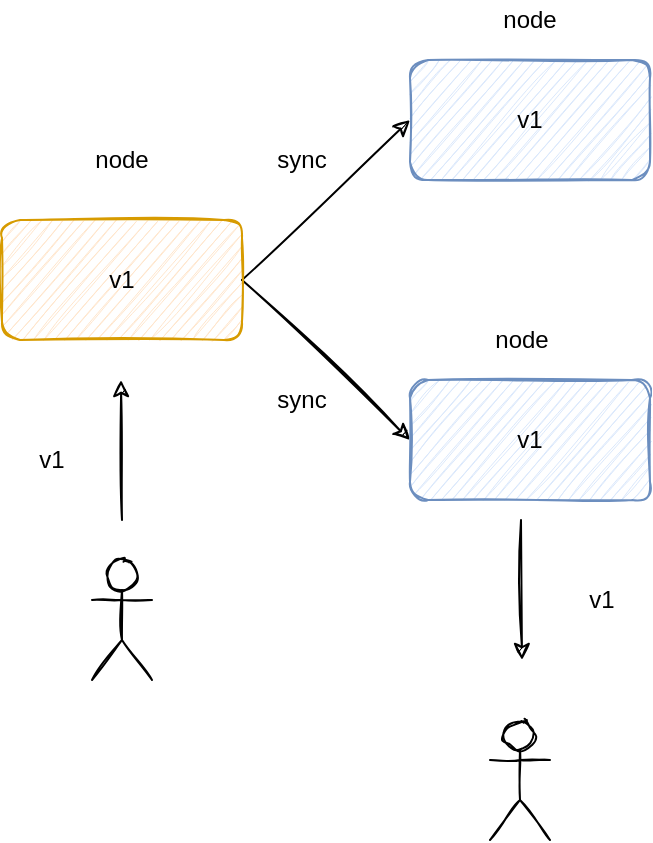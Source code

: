 <mxfile version="14.1.6" type="github">
  <diagram id="Lhp1KBNNmVFH-X-Yci8b" name="Page-1">
    <mxGraphModel dx="946" dy="536" grid="1" gridSize="10" guides="1" tooltips="1" connect="1" arrows="1" fold="1" page="1" pageScale="1" pageWidth="827" pageHeight="1169" math="0" shadow="0">
      <root>
        <mxCell id="0" />
        <mxCell id="1" parent="0" />
        <mxCell id="7uRwzr6Gp7finjDeKWDW-16" style="edgeStyle=none;rounded=0;orthogonalLoop=1;jettySize=auto;html=1;exitX=1;exitY=0.5;exitDx=0;exitDy=0;entryX=0;entryY=0.5;entryDx=0;entryDy=0;startArrow=none;startFill=0;endArrow=classic;endFill=1;sketch=1;" edge="1" parent="1" source="7uRwzr6Gp7finjDeKWDW-1" target="7uRwzr6Gp7finjDeKWDW-3">
          <mxGeometry relative="1" as="geometry" />
        </mxCell>
        <mxCell id="7uRwzr6Gp7finjDeKWDW-19" style="edgeStyle=none;rounded=0;orthogonalLoop=1;jettySize=auto;html=1;exitX=1;exitY=0.5;exitDx=0;exitDy=0;entryX=0;entryY=0.5;entryDx=0;entryDy=0;startArrow=none;startFill=0;endArrow=classic;endFill=1;sketch=1;" edge="1" parent="1" source="7uRwzr6Gp7finjDeKWDW-1" target="7uRwzr6Gp7finjDeKWDW-2">
          <mxGeometry relative="1" as="geometry" />
        </mxCell>
        <mxCell id="7uRwzr6Gp7finjDeKWDW-1" value="v1" style="rounded=1;whiteSpace=wrap;html=1;fillColor=#ffe6cc;strokeColor=#d79b00;shadow=0;sketch=1;" vertex="1" parent="1">
          <mxGeometry x="90" y="150" width="120" height="60" as="geometry" />
        </mxCell>
        <mxCell id="7uRwzr6Gp7finjDeKWDW-2" value="v1" style="rounded=1;whiteSpace=wrap;html=1;fillColor=#dae8fc;strokeColor=#6c8ebf;sketch=1;" vertex="1" parent="1">
          <mxGeometry x="294" y="70" width="120" height="60" as="geometry" />
        </mxCell>
        <mxCell id="7uRwzr6Gp7finjDeKWDW-3" value="v1" style="rounded=1;whiteSpace=wrap;html=1;fillColor=#dae8fc;strokeColor=#6c8ebf;sketch=1;" vertex="1" parent="1">
          <mxGeometry x="294" y="230" width="120" height="60" as="geometry" />
        </mxCell>
        <mxCell id="7uRwzr6Gp7finjDeKWDW-4" value="" style="shape=umlActor;verticalLabelPosition=bottom;verticalAlign=top;html=1;outlineConnect=0;sketch=1;" vertex="1" parent="1">
          <mxGeometry x="135" y="320" width="30" height="60" as="geometry" />
        </mxCell>
        <mxCell id="7uRwzr6Gp7finjDeKWDW-6" value="node" style="text;html=1;strokeColor=none;fillColor=none;align=center;verticalAlign=middle;whiteSpace=wrap;rounded=0;" vertex="1" parent="1">
          <mxGeometry x="130" y="110" width="40" height="20" as="geometry" />
        </mxCell>
        <mxCell id="7uRwzr6Gp7finjDeKWDW-7" value="node" style="text;html=1;strokeColor=none;fillColor=none;align=center;verticalAlign=middle;whiteSpace=wrap;rounded=0;" vertex="1" parent="1">
          <mxGeometry x="334" y="40" width="40" height="20" as="geometry" />
        </mxCell>
        <mxCell id="7uRwzr6Gp7finjDeKWDW-8" value="node" style="text;html=1;strokeColor=none;fillColor=none;align=center;verticalAlign=middle;whiteSpace=wrap;rounded=0;" vertex="1" parent="1">
          <mxGeometry x="330" y="200" width="40" height="20" as="geometry" />
        </mxCell>
        <mxCell id="7uRwzr6Gp7finjDeKWDW-13" value="" style="endArrow=classic;html=1;sketch=1;" edge="1" parent="1">
          <mxGeometry width="50" height="50" relative="1" as="geometry">
            <mxPoint x="150" y="300" as="sourcePoint" />
            <mxPoint x="149.5" y="230" as="targetPoint" />
          </mxGeometry>
        </mxCell>
        <mxCell id="7uRwzr6Gp7finjDeKWDW-14" value="" style="endArrow=none;html=1;startArrow=classic;startFill=1;endFill=0;sketch=1;" edge="1" parent="1">
          <mxGeometry width="50" height="50" relative="1" as="geometry">
            <mxPoint x="350" y="370" as="sourcePoint" />
            <mxPoint x="349.5" y="300" as="targetPoint" />
          </mxGeometry>
        </mxCell>
        <mxCell id="7uRwzr6Gp7finjDeKWDW-20" value="" style="shape=umlActor;verticalLabelPosition=bottom;verticalAlign=top;html=1;outlineConnect=0;sketch=1;" vertex="1" parent="1">
          <mxGeometry x="334" y="400" width="30" height="60" as="geometry" />
        </mxCell>
        <mxCell id="7uRwzr6Gp7finjDeKWDW-21" value="v1" style="text;html=1;strokeColor=none;fillColor=none;align=center;verticalAlign=middle;whiteSpace=wrap;rounded=0;shadow=0;sketch=1;" vertex="1" parent="1">
          <mxGeometry x="95" y="260" width="40" height="20" as="geometry" />
        </mxCell>
        <mxCell id="7uRwzr6Gp7finjDeKWDW-22" value="v1" style="text;html=1;strokeColor=none;fillColor=none;align=center;verticalAlign=middle;whiteSpace=wrap;rounded=0;shadow=0;sketch=1;" vertex="1" parent="1">
          <mxGeometry x="370" y="330" width="40" height="20" as="geometry" />
        </mxCell>
        <mxCell id="7uRwzr6Gp7finjDeKWDW-23" value="sync" style="text;html=1;strokeColor=none;fillColor=none;align=center;verticalAlign=middle;whiteSpace=wrap;rounded=0;shadow=0;sketch=1;" vertex="1" parent="1">
          <mxGeometry x="220" y="110" width="40" height="20" as="geometry" />
        </mxCell>
        <mxCell id="7uRwzr6Gp7finjDeKWDW-24" value="sync" style="text;html=1;strokeColor=none;fillColor=none;align=center;verticalAlign=middle;whiteSpace=wrap;rounded=0;shadow=0;sketch=1;" vertex="1" parent="1">
          <mxGeometry x="220" y="230" width="40" height="20" as="geometry" />
        </mxCell>
      </root>
    </mxGraphModel>
  </diagram>
</mxfile>
